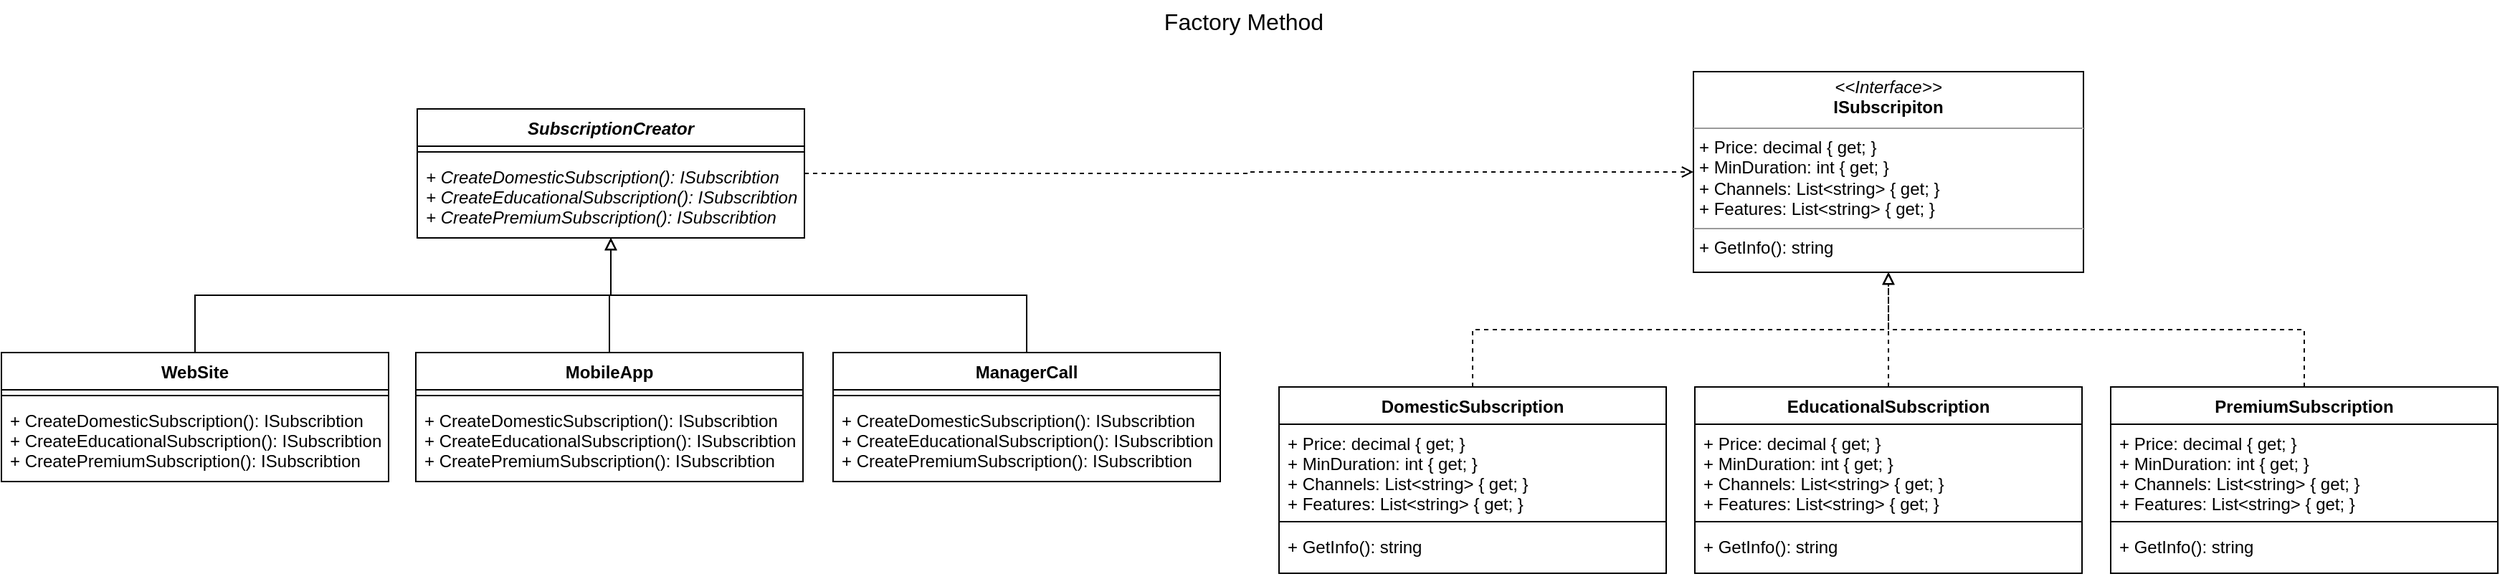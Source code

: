 <mxfile version="26.0.16">
  <diagram name="Page-1" id="siQNdskoHCBM4W4Xq2PB">
    <mxGraphModel dx="2935" dy="624" grid="1" gridSize="10" guides="1" tooltips="1" connect="1" arrows="1" fold="1" page="1" pageScale="1" pageWidth="850" pageHeight="1100" math="0" shadow="0">
      <root>
        <mxCell id="0" />
        <mxCell id="1" parent="0" />
        <mxCell id="VBBpCYfYI4_U15LN8l5O-1" value="&lt;p style=&quot;margin:0px;margin-top:4px;text-align:center;&quot;&gt;&lt;i&gt;&amp;lt;&amp;lt;Interface&amp;gt;&amp;gt;&lt;/i&gt;&lt;br&gt;&lt;b&gt;ISubscripiton&lt;/b&gt;&lt;/p&gt;&lt;hr size=&quot;1&quot;&gt;&lt;p style=&quot;margin:0px;margin-left:4px;&quot;&gt;+ Price: decimal { get; }&lt;br&gt;+ MinDuration: int { get; }&lt;/p&gt;&lt;p style=&quot;margin:0px;margin-left:4px;&quot;&gt;+ Channels: List&amp;lt;string&amp;gt; { get; }&lt;/p&gt;&lt;p style=&quot;margin:0px;margin-left:4px;&quot;&gt;+ Features: List&amp;lt;string&amp;gt; { get; }&lt;/p&gt;&lt;hr size=&quot;1&quot;&gt;&lt;p style=&quot;margin:0px;margin-left:4px;&quot;&gt;+ GetInfo(): string&lt;/p&gt;" style="verticalAlign=top;align=left;overflow=fill;fontSize=12;fontFamily=Helvetica;html=1;" vertex="1" parent="1">
          <mxGeometry x="289" y="80" width="272" height="140" as="geometry" />
        </mxCell>
        <mxCell id="VBBpCYfYI4_U15LN8l5O-3" value="Factory Method" style="text;html=1;align=center;verticalAlign=middle;resizable=0;points=[];autosize=1;strokeColor=none;fillColor=none;fontSize=16;" vertex="1" parent="1">
          <mxGeometry x="-90" y="30" width="130" height="30" as="geometry" />
        </mxCell>
        <mxCell id="VBBpCYfYI4_U15LN8l5O-16" style="edgeStyle=orthogonalEdgeStyle;rounded=0;orthogonalLoop=1;jettySize=auto;html=1;exitX=0.5;exitY=0;exitDx=0;exitDy=0;entryX=0.5;entryY=1;entryDx=0;entryDy=0;dashed=1;endArrow=block;endFill=0;" edge="1" parent="1" source="VBBpCYfYI4_U15LN8l5O-4" target="VBBpCYfYI4_U15LN8l5O-1">
          <mxGeometry relative="1" as="geometry" />
        </mxCell>
        <mxCell id="VBBpCYfYI4_U15LN8l5O-4" value="DomesticSubscription" style="swimlane;fontStyle=1;align=center;verticalAlign=top;childLayout=stackLayout;horizontal=1;startSize=26;horizontalStack=0;resizeParent=1;resizeParentMax=0;resizeLast=0;collapsible=1;marginBottom=0;fontSize=12;" vertex="1" parent="1">
          <mxGeometry y="300" width="270" height="130" as="geometry">
            <mxRectangle x="-60" y="370" width="140" height="30" as="alternateBounds" />
          </mxGeometry>
        </mxCell>
        <mxCell id="VBBpCYfYI4_U15LN8l5O-5" value="+ Price: decimal { get; }&#xa;+ MinDuration: int { get; }&#xa;+ Channels: List&lt;string&gt; { get; }&#xa;+ Features: List&lt;string&gt; { get; }" style="text;strokeColor=none;fillColor=none;align=left;verticalAlign=top;spacingLeft=4;spacingRight=4;overflow=hidden;rotatable=0;points=[[0,0.5],[1,0.5]];portConstraint=eastwest;fontSize=12;" vertex="1" parent="VBBpCYfYI4_U15LN8l5O-4">
          <mxGeometry y="26" width="270" height="64" as="geometry" />
        </mxCell>
        <mxCell id="VBBpCYfYI4_U15LN8l5O-6" value="" style="line;strokeWidth=1;fillColor=none;align=left;verticalAlign=middle;spacingTop=-1;spacingLeft=3;spacingRight=3;rotatable=0;labelPosition=right;points=[];portConstraint=eastwest;strokeColor=inherit;fontSize=16;" vertex="1" parent="VBBpCYfYI4_U15LN8l5O-4">
          <mxGeometry y="90" width="270" height="8" as="geometry" />
        </mxCell>
        <mxCell id="VBBpCYfYI4_U15LN8l5O-7" value="+ GetInfo(): string" style="text;strokeColor=none;fillColor=none;align=left;verticalAlign=top;spacingLeft=4;spacingRight=4;overflow=hidden;rotatable=0;points=[[0,0.5],[1,0.5]];portConstraint=eastwest;fontSize=12;" vertex="1" parent="VBBpCYfYI4_U15LN8l5O-4">
          <mxGeometry y="98" width="270" height="32" as="geometry" />
        </mxCell>
        <mxCell id="VBBpCYfYI4_U15LN8l5O-17" style="edgeStyle=orthogonalEdgeStyle;rounded=0;orthogonalLoop=1;jettySize=auto;html=1;exitX=0.5;exitY=0;exitDx=0;exitDy=0;entryX=0.5;entryY=1;entryDx=0;entryDy=0;dashed=1;endArrow=block;endFill=0;" edge="1" parent="1" source="VBBpCYfYI4_U15LN8l5O-8" target="VBBpCYfYI4_U15LN8l5O-1">
          <mxGeometry relative="1" as="geometry" />
        </mxCell>
        <mxCell id="VBBpCYfYI4_U15LN8l5O-8" value="EducationalSubscription" style="swimlane;fontStyle=1;align=center;verticalAlign=top;childLayout=stackLayout;horizontal=1;startSize=26;horizontalStack=0;resizeParent=1;resizeParentMax=0;resizeLast=0;collapsible=1;marginBottom=0;fontSize=12;" vertex="1" parent="1">
          <mxGeometry x="290" y="300" width="270" height="130" as="geometry">
            <mxRectangle x="-60" y="370" width="140" height="30" as="alternateBounds" />
          </mxGeometry>
        </mxCell>
        <mxCell id="VBBpCYfYI4_U15LN8l5O-9" value="+ Price: decimal { get; }&#xa;+ MinDuration: int { get; }&#xa;+ Channels: List&lt;string&gt; { get; }&#xa;+ Features: List&lt;string&gt; { get; }" style="text;strokeColor=none;fillColor=none;align=left;verticalAlign=top;spacingLeft=4;spacingRight=4;overflow=hidden;rotatable=0;points=[[0,0.5],[1,0.5]];portConstraint=eastwest;fontSize=12;" vertex="1" parent="VBBpCYfYI4_U15LN8l5O-8">
          <mxGeometry y="26" width="270" height="64" as="geometry" />
        </mxCell>
        <mxCell id="VBBpCYfYI4_U15LN8l5O-10" value="" style="line;strokeWidth=1;fillColor=none;align=left;verticalAlign=middle;spacingTop=-1;spacingLeft=3;spacingRight=3;rotatable=0;labelPosition=right;points=[];portConstraint=eastwest;strokeColor=inherit;fontSize=16;" vertex="1" parent="VBBpCYfYI4_U15LN8l5O-8">
          <mxGeometry y="90" width="270" height="8" as="geometry" />
        </mxCell>
        <mxCell id="VBBpCYfYI4_U15LN8l5O-11" value="+ GetInfo(): string" style="text;strokeColor=none;fillColor=none;align=left;verticalAlign=top;spacingLeft=4;spacingRight=4;overflow=hidden;rotatable=0;points=[[0,0.5],[1,0.5]];portConstraint=eastwest;fontSize=12;" vertex="1" parent="VBBpCYfYI4_U15LN8l5O-8">
          <mxGeometry y="98" width="270" height="32" as="geometry" />
        </mxCell>
        <mxCell id="VBBpCYfYI4_U15LN8l5O-18" style="edgeStyle=orthogonalEdgeStyle;rounded=0;orthogonalLoop=1;jettySize=auto;html=1;exitX=0.5;exitY=0;exitDx=0;exitDy=0;entryX=0.5;entryY=1;entryDx=0;entryDy=0;dashed=1;endArrow=block;endFill=0;" edge="1" parent="1" source="VBBpCYfYI4_U15LN8l5O-12" target="VBBpCYfYI4_U15LN8l5O-1">
          <mxGeometry relative="1" as="geometry" />
        </mxCell>
        <mxCell id="VBBpCYfYI4_U15LN8l5O-12" value="PremiumSubscription" style="swimlane;fontStyle=1;align=center;verticalAlign=top;childLayout=stackLayout;horizontal=1;startSize=26;horizontalStack=0;resizeParent=1;resizeParentMax=0;resizeLast=0;collapsible=1;marginBottom=0;fontSize=12;" vertex="1" parent="1">
          <mxGeometry x="580" y="300" width="270" height="130" as="geometry">
            <mxRectangle x="-60" y="370" width="140" height="30" as="alternateBounds" />
          </mxGeometry>
        </mxCell>
        <mxCell id="VBBpCYfYI4_U15LN8l5O-13" value="+ Price: decimal { get; }&#xa;+ MinDuration: int { get; }&#xa;+ Channels: List&lt;string&gt; { get; }&#xa;+ Features: List&lt;string&gt; { get; }" style="text;strokeColor=none;fillColor=none;align=left;verticalAlign=top;spacingLeft=4;spacingRight=4;overflow=hidden;rotatable=0;points=[[0,0.5],[1,0.5]];portConstraint=eastwest;fontSize=12;" vertex="1" parent="VBBpCYfYI4_U15LN8l5O-12">
          <mxGeometry y="26" width="270" height="64" as="geometry" />
        </mxCell>
        <mxCell id="VBBpCYfYI4_U15LN8l5O-14" value="" style="line;strokeWidth=1;fillColor=none;align=left;verticalAlign=middle;spacingTop=-1;spacingLeft=3;spacingRight=3;rotatable=0;labelPosition=right;points=[];portConstraint=eastwest;strokeColor=inherit;fontSize=16;" vertex="1" parent="VBBpCYfYI4_U15LN8l5O-12">
          <mxGeometry y="90" width="270" height="8" as="geometry" />
        </mxCell>
        <mxCell id="VBBpCYfYI4_U15LN8l5O-15" value="+ GetInfo(): string" style="text;strokeColor=none;fillColor=none;align=left;verticalAlign=top;spacingLeft=4;spacingRight=4;overflow=hidden;rotatable=0;points=[[0,0.5],[1,0.5]];portConstraint=eastwest;fontSize=12;" vertex="1" parent="VBBpCYfYI4_U15LN8l5O-12">
          <mxGeometry y="98" width="270" height="32" as="geometry" />
        </mxCell>
        <mxCell id="VBBpCYfYI4_U15LN8l5O-38" style="edgeStyle=orthogonalEdgeStyle;rounded=0;orthogonalLoop=1;jettySize=auto;html=1;exitX=1;exitY=0.5;exitDx=0;exitDy=0;entryX=0;entryY=0.5;entryDx=0;entryDy=0;endArrow=open;endFill=0;dashed=1;" edge="1" parent="1" source="VBBpCYfYI4_U15LN8l5O-19" target="VBBpCYfYI4_U15LN8l5O-1">
          <mxGeometry relative="1" as="geometry" />
        </mxCell>
        <mxCell id="VBBpCYfYI4_U15LN8l5O-19" value="SubscriptionCreator" style="swimlane;fontStyle=3;align=center;verticalAlign=top;childLayout=stackLayout;horizontal=1;startSize=26;horizontalStack=0;resizeParent=1;resizeParentMax=0;resizeLast=0;collapsible=1;marginBottom=0;fontSize=12;" vertex="1" parent="1">
          <mxGeometry x="-601" y="106" width="270" height="90" as="geometry">
            <mxRectangle x="-60" y="370" width="140" height="30" as="alternateBounds" />
          </mxGeometry>
        </mxCell>
        <mxCell id="VBBpCYfYI4_U15LN8l5O-21" value="" style="line;strokeWidth=1;fillColor=none;align=left;verticalAlign=middle;spacingTop=-1;spacingLeft=3;spacingRight=3;rotatable=0;labelPosition=right;points=[];portConstraint=eastwest;strokeColor=inherit;fontSize=16;" vertex="1" parent="VBBpCYfYI4_U15LN8l5O-19">
          <mxGeometry y="26" width="270" height="8" as="geometry" />
        </mxCell>
        <mxCell id="VBBpCYfYI4_U15LN8l5O-22" value="+ CreateDomesticSubscription(): ISubscribtion&#xa;+ CreateEducationalSubscription(): ISubscribtion&#xa;+ CreatePremiumSubscription(): ISubscribtion&#xa;&#xa;&#xa;" style="text;strokeColor=none;fillColor=none;align=left;verticalAlign=top;spacingLeft=4;spacingRight=4;overflow=hidden;rotatable=0;points=[[0,0.5],[1,0.5]];portConstraint=eastwest;fontSize=12;fontStyle=2" vertex="1" parent="VBBpCYfYI4_U15LN8l5O-19">
          <mxGeometry y="34" width="270" height="56" as="geometry" />
        </mxCell>
        <mxCell id="VBBpCYfYI4_U15LN8l5O-29" style="edgeStyle=orthogonalEdgeStyle;rounded=0;orthogonalLoop=1;jettySize=auto;html=1;exitX=0.5;exitY=0;exitDx=0;exitDy=0;endArrow=block;endFill=0;" edge="1" parent="1" source="VBBpCYfYI4_U15LN8l5O-23" target="VBBpCYfYI4_U15LN8l5O-19">
          <mxGeometry relative="1" as="geometry" />
        </mxCell>
        <mxCell id="VBBpCYfYI4_U15LN8l5O-23" value="WebSite" style="swimlane;fontStyle=1;align=center;verticalAlign=top;childLayout=stackLayout;horizontal=1;startSize=26;horizontalStack=0;resizeParent=1;resizeParentMax=0;resizeLast=0;collapsible=1;marginBottom=0;fontSize=12;" vertex="1" parent="1">
          <mxGeometry x="-891" y="276" width="270" height="90" as="geometry">
            <mxRectangle x="-60" y="370" width="140" height="30" as="alternateBounds" />
          </mxGeometry>
        </mxCell>
        <mxCell id="VBBpCYfYI4_U15LN8l5O-24" value="" style="line;strokeWidth=1;fillColor=none;align=left;verticalAlign=middle;spacingTop=-1;spacingLeft=3;spacingRight=3;rotatable=0;labelPosition=right;points=[];portConstraint=eastwest;strokeColor=inherit;fontSize=16;" vertex="1" parent="VBBpCYfYI4_U15LN8l5O-23">
          <mxGeometry y="26" width="270" height="8" as="geometry" />
        </mxCell>
        <mxCell id="VBBpCYfYI4_U15LN8l5O-25" value="+ CreateDomesticSubscription(): ISubscribtion&#xa;+ CreateEducationalSubscription(): ISubscribtion&#xa;+ CreatePremiumSubscription(): ISubscribtion&#xa;&#xa;&#xa;" style="text;strokeColor=none;fillColor=none;align=left;verticalAlign=top;spacingLeft=4;spacingRight=4;overflow=hidden;rotatable=0;points=[[0,0.5],[1,0.5]];portConstraint=eastwest;fontSize=12;fontStyle=0" vertex="1" parent="VBBpCYfYI4_U15LN8l5O-23">
          <mxGeometry y="34" width="270" height="56" as="geometry" />
        </mxCell>
        <mxCell id="VBBpCYfYI4_U15LN8l5O-33" style="edgeStyle=orthogonalEdgeStyle;rounded=0;orthogonalLoop=1;jettySize=auto;html=1;exitX=0.5;exitY=0;exitDx=0;exitDy=0;endArrow=block;endFill=0;" edge="1" parent="1" source="VBBpCYfYI4_U15LN8l5O-30" target="VBBpCYfYI4_U15LN8l5O-19">
          <mxGeometry relative="1" as="geometry" />
        </mxCell>
        <mxCell id="VBBpCYfYI4_U15LN8l5O-30" value="MobileApp" style="swimlane;fontStyle=1;align=center;verticalAlign=top;childLayout=stackLayout;horizontal=1;startSize=26;horizontalStack=0;resizeParent=1;resizeParentMax=0;resizeLast=0;collapsible=1;marginBottom=0;fontSize=12;" vertex="1" parent="1">
          <mxGeometry x="-602" y="276" width="270" height="90" as="geometry">
            <mxRectangle x="-60" y="370" width="140" height="30" as="alternateBounds" />
          </mxGeometry>
        </mxCell>
        <mxCell id="VBBpCYfYI4_U15LN8l5O-31" value="" style="line;strokeWidth=1;fillColor=none;align=left;verticalAlign=middle;spacingTop=-1;spacingLeft=3;spacingRight=3;rotatable=0;labelPosition=right;points=[];portConstraint=eastwest;strokeColor=inherit;fontSize=16;" vertex="1" parent="VBBpCYfYI4_U15LN8l5O-30">
          <mxGeometry y="26" width="270" height="8" as="geometry" />
        </mxCell>
        <mxCell id="VBBpCYfYI4_U15LN8l5O-32" value="+ CreateDomesticSubscription(): ISubscribtion&#xa;+ CreateEducationalSubscription(): ISubscribtion&#xa;+ CreatePremiumSubscription(): ISubscribtion&#xa;&#xa;&#xa;" style="text;strokeColor=none;fillColor=none;align=left;verticalAlign=top;spacingLeft=4;spacingRight=4;overflow=hidden;rotatable=0;points=[[0,0.5],[1,0.5]];portConstraint=eastwest;fontSize=12;fontStyle=0" vertex="1" parent="VBBpCYfYI4_U15LN8l5O-30">
          <mxGeometry y="34" width="270" height="56" as="geometry" />
        </mxCell>
        <mxCell id="VBBpCYfYI4_U15LN8l5O-37" style="edgeStyle=orthogonalEdgeStyle;rounded=0;orthogonalLoop=1;jettySize=auto;html=1;exitX=0.5;exitY=0;exitDx=0;exitDy=0;endArrow=block;endFill=0;" edge="1" parent="1" source="VBBpCYfYI4_U15LN8l5O-34" target="VBBpCYfYI4_U15LN8l5O-19">
          <mxGeometry relative="1" as="geometry" />
        </mxCell>
        <mxCell id="VBBpCYfYI4_U15LN8l5O-34" value="ManagerCall" style="swimlane;fontStyle=1;align=center;verticalAlign=top;childLayout=stackLayout;horizontal=1;startSize=26;horizontalStack=0;resizeParent=1;resizeParentMax=0;resizeLast=0;collapsible=1;marginBottom=0;fontSize=12;" vertex="1" parent="1">
          <mxGeometry x="-311" y="276" width="270" height="90" as="geometry">
            <mxRectangle x="-60" y="370" width="140" height="30" as="alternateBounds" />
          </mxGeometry>
        </mxCell>
        <mxCell id="VBBpCYfYI4_U15LN8l5O-35" value="" style="line;strokeWidth=1;fillColor=none;align=left;verticalAlign=middle;spacingTop=-1;spacingLeft=3;spacingRight=3;rotatable=0;labelPosition=right;points=[];portConstraint=eastwest;strokeColor=inherit;fontSize=16;" vertex="1" parent="VBBpCYfYI4_U15LN8l5O-34">
          <mxGeometry y="26" width="270" height="8" as="geometry" />
        </mxCell>
        <mxCell id="VBBpCYfYI4_U15LN8l5O-36" value="+ CreateDomesticSubscription(): ISubscribtion&#xa;+ CreateEducationalSubscription(): ISubscribtion&#xa;+ CreatePremiumSubscription(): ISubscribtion&#xa;&#xa;&#xa;" style="text;strokeColor=none;fillColor=none;align=left;verticalAlign=top;spacingLeft=4;spacingRight=4;overflow=hidden;rotatable=0;points=[[0,0.5],[1,0.5]];portConstraint=eastwest;fontSize=12;fontStyle=0" vertex="1" parent="VBBpCYfYI4_U15LN8l5O-34">
          <mxGeometry y="34" width="270" height="56" as="geometry" />
        </mxCell>
      </root>
    </mxGraphModel>
  </diagram>
</mxfile>
